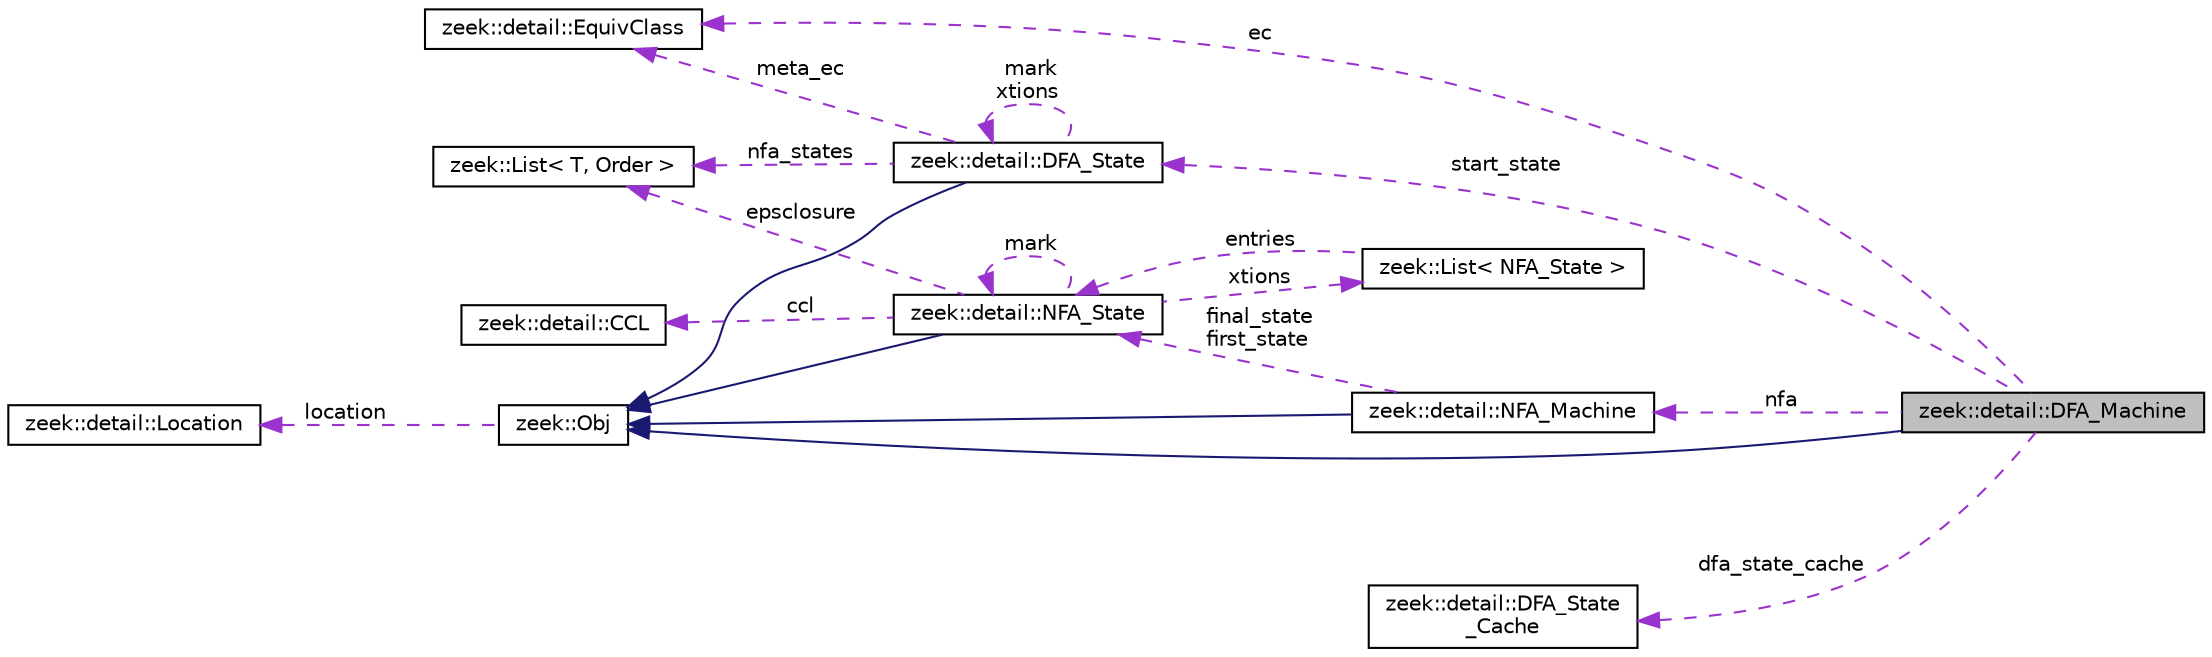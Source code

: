 digraph "zeek::detail::DFA_Machine"
{
 // LATEX_PDF_SIZE
  edge [fontname="Helvetica",fontsize="10",labelfontname="Helvetica",labelfontsize="10"];
  node [fontname="Helvetica",fontsize="10",shape=record];
  rankdir="LR";
  Node1 [label="zeek::detail::DFA_Machine",height=0.2,width=0.4,color="black", fillcolor="grey75", style="filled", fontcolor="black",tooltip=" "];
  Node2 -> Node1 [dir="back",color="midnightblue",fontsize="10",style="solid",fontname="Helvetica"];
  Node2 [label="zeek::Obj",height=0.2,width=0.4,color="black", fillcolor="white", style="filled",URL="$dd/df1/classzeek_1_1Obj.html",tooltip=" "];
  Node3 -> Node2 [dir="back",color="darkorchid3",fontsize="10",style="dashed",label=" location" ,fontname="Helvetica"];
  Node3 [label="zeek::detail::Location",height=0.2,width=0.4,color="black", fillcolor="white", style="filled",URL="$d5/d1d/classzeek_1_1detail_1_1Location.html",tooltip=" "];
  Node4 -> Node1 [dir="back",color="darkorchid3",fontsize="10",style="dashed",label=" ec" ,fontname="Helvetica"];
  Node4 [label="zeek::detail::EquivClass",height=0.2,width=0.4,color="black", fillcolor="white", style="filled",URL="$d7/d37/classzeek_1_1detail_1_1EquivClass.html",tooltip=" "];
  Node5 -> Node1 [dir="back",color="darkorchid3",fontsize="10",style="dashed",label=" start_state" ,fontname="Helvetica"];
  Node5 [label="zeek::detail::DFA_State",height=0.2,width=0.4,color="black", fillcolor="white", style="filled",URL="$dc/d7e/classzeek_1_1detail_1_1DFA__State.html",tooltip=" "];
  Node2 -> Node5 [dir="back",color="midnightblue",fontsize="10",style="solid",fontname="Helvetica"];
  Node5 -> Node5 [dir="back",color="darkorchid3",fontsize="10",style="dashed",label=" mark\nxtions" ,fontname="Helvetica"];
  Node6 -> Node5 [dir="back",color="darkorchid3",fontsize="10",style="dashed",label=" nfa_states" ,fontname="Helvetica"];
  Node6 [label="zeek::List\< T, Order \>",height=0.2,width=0.4,color="black", fillcolor="white", style="filled",URL="$d2/d8d/classzeek_1_1List.html",tooltip=" "];
  Node4 -> Node5 [dir="back",color="darkorchid3",fontsize="10",style="dashed",label=" meta_ec" ,fontname="Helvetica"];
  Node7 -> Node1 [dir="back",color="darkorchid3",fontsize="10",style="dashed",label=" dfa_state_cache" ,fontname="Helvetica"];
  Node7 [label="zeek::detail::DFA_State\l_Cache",height=0.2,width=0.4,color="black", fillcolor="white", style="filled",URL="$df/d31/classzeek_1_1detail_1_1DFA__State__Cache.html",tooltip=" "];
  Node8 -> Node1 [dir="back",color="darkorchid3",fontsize="10",style="dashed",label=" nfa" ,fontname="Helvetica"];
  Node8 [label="zeek::detail::NFA_Machine",height=0.2,width=0.4,color="black", fillcolor="white", style="filled",URL="$df/d68/classzeek_1_1detail_1_1NFA__Machine.html",tooltip=" "];
  Node2 -> Node8 [dir="back",color="midnightblue",fontsize="10",style="solid",fontname="Helvetica"];
  Node9 -> Node8 [dir="back",color="darkorchid3",fontsize="10",style="dashed",label=" final_state\nfirst_state" ,fontname="Helvetica"];
  Node9 [label="zeek::detail::NFA_State",height=0.2,width=0.4,color="black", fillcolor="white", style="filled",URL="$d2/da3/classzeek_1_1detail_1_1NFA__State.html",tooltip=" "];
  Node2 -> Node9 [dir="back",color="midnightblue",fontsize="10",style="solid",fontname="Helvetica"];
  Node10 -> Node9 [dir="back",color="darkorchid3",fontsize="10",style="dashed",label=" ccl" ,fontname="Helvetica"];
  Node10 [label="zeek::detail::CCL",height=0.2,width=0.4,color="black", fillcolor="white", style="filled",URL="$d4/d9b/classzeek_1_1detail_1_1CCL.html",tooltip=" "];
  Node11 -> Node9 [dir="back",color="darkorchid3",fontsize="10",style="dashed",label=" xtions" ,fontname="Helvetica"];
  Node11 [label="zeek::List\< NFA_State \>",height=0.2,width=0.4,color="black", fillcolor="white", style="filled",URL="$d2/d8d/classzeek_1_1List.html",tooltip=" "];
  Node9 -> Node11 [dir="back",color="darkorchid3",fontsize="10",style="dashed",label=" entries" ,fontname="Helvetica"];
  Node6 -> Node9 [dir="back",color="darkorchid3",fontsize="10",style="dashed",label=" epsclosure" ,fontname="Helvetica"];
  Node9 -> Node9 [dir="back",color="darkorchid3",fontsize="10",style="dashed",label=" mark" ,fontname="Helvetica"];
}
